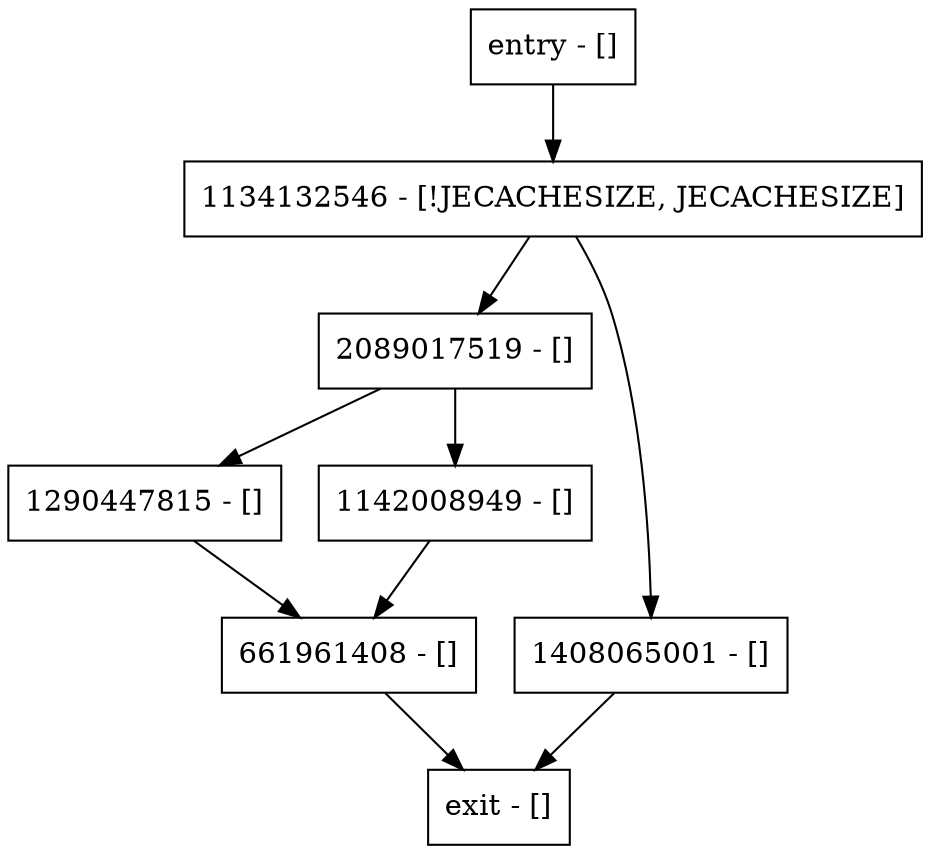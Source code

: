 digraph sizeNotNegative {
node [shape=record];
2089017519 [label="2089017519 - []"];
1290447815 [label="1290447815 - []"];
entry [label="entry - []"];
exit [label="exit - []"];
1134132546 [label="1134132546 - [!JECACHESIZE, JECACHESIZE]"];
1142008949 [label="1142008949 - []"];
1408065001 [label="1408065001 - []"];
661961408 [label="661961408 - []"];
entry;
exit;
2089017519 -> 1290447815;
2089017519 -> 1142008949;
1290447815 -> 661961408;
entry -> 1134132546;
1134132546 -> 2089017519;
1134132546 -> 1408065001;
1142008949 -> 661961408;
1408065001 -> exit;
661961408 -> exit;
}
